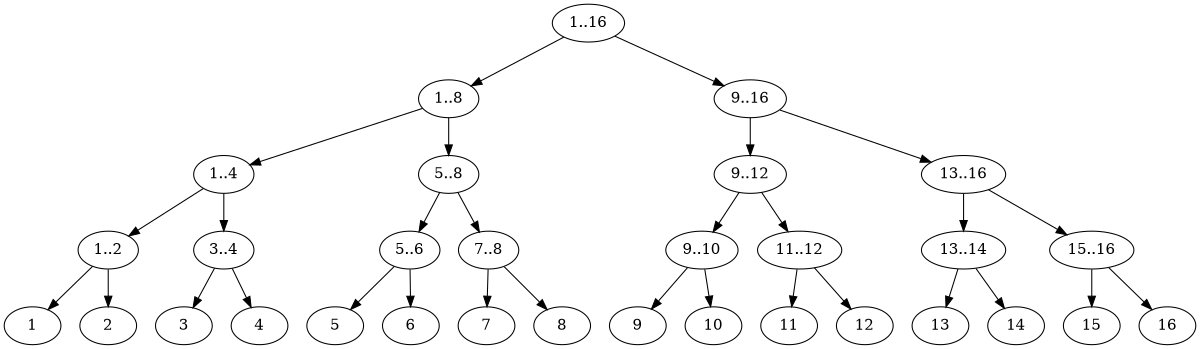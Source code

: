 digraph G {
        graph [size="8,4"]
        1 [label="1..16"]
        2 [label="1..8"]
        3 [label="9..16"]
        4 [label="1..4"]
        5 [label="5..8"]
        6 [label="9..12"]
        7 [label="13..16"]
        8 [label="1..2"]
        9 [label="3..4"]
        10 [label="5..6"]
        11 [label="7..8"]
        12 [label="9..10"]
        13 [label="11..12"]
        14 [label="13..14"]
        15 [label="15..16"]
        16 [label="1"]
        17 [label="2"]
        18 [label="3"]
        19 [label="4"]
        20 [label="5"]
        21 [label="6"]
        22 [label="7"]
        23 [label="8"]
        24 [label="9"]
        25 [label="10"]
        26 [label="11"]
        27 [label="12"]
        28 [label="13"]
        29 [label="14"]
        30 [label="15"]
        31 [label="16"]
        1 -> 2 -> 4 -> 8 -> 16
        8 -> 17
        4 -> 9 -> 18
        9 -> 19
        2 -> 5 -> 10 -> 20
        10 -> 21
        5 -> 11 -> 22
        11 -> 23
        1 -> 3 -> 6 -> 12 -> 24
        12 -> 25
        6 -> 13 -> 26
        13 -> 27
        3 -> 7 -> 14 -> 28
        14 -> 29
        7 -> 15 -> 30
        15 -> 31
}
